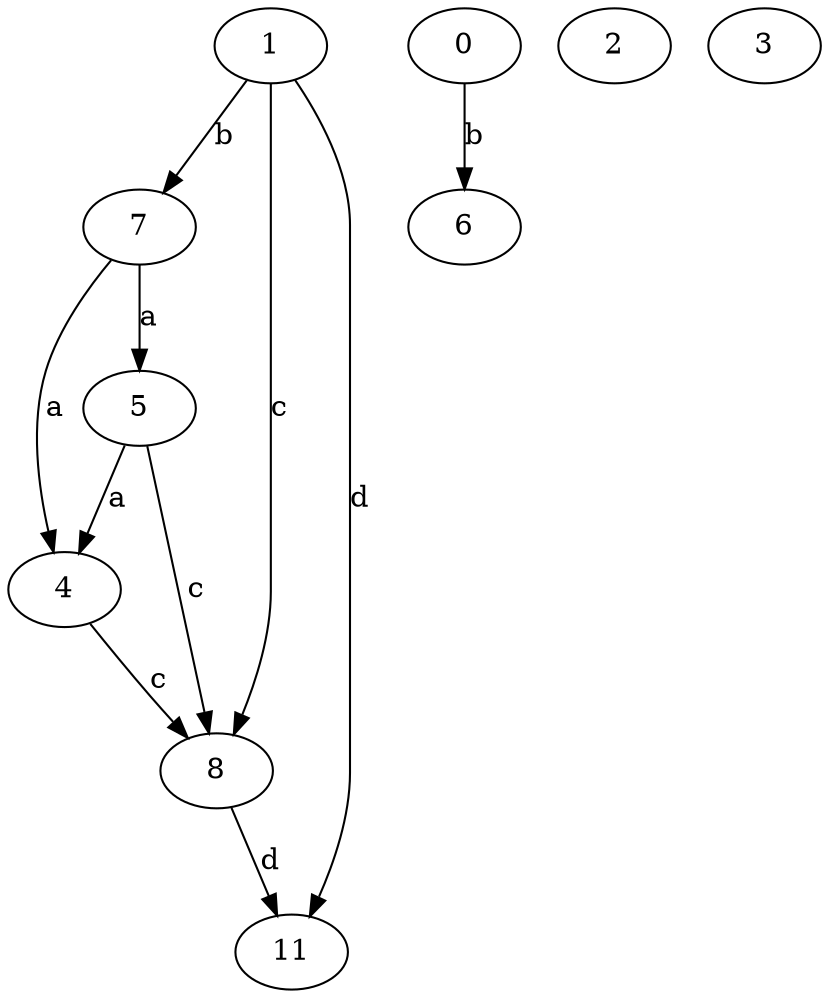 strict digraph  {
4;
5;
6;
7;
8;
0;
1;
2;
11;
3;
4 -> 8  [label=c];
5 -> 4  [label=a];
5 -> 8  [label=c];
7 -> 4  [label=a];
7 -> 5  [label=a];
8 -> 11  [label=d];
0 -> 6  [label=b];
1 -> 7  [label=b];
1 -> 8  [label=c];
1 -> 11  [label=d];
}
